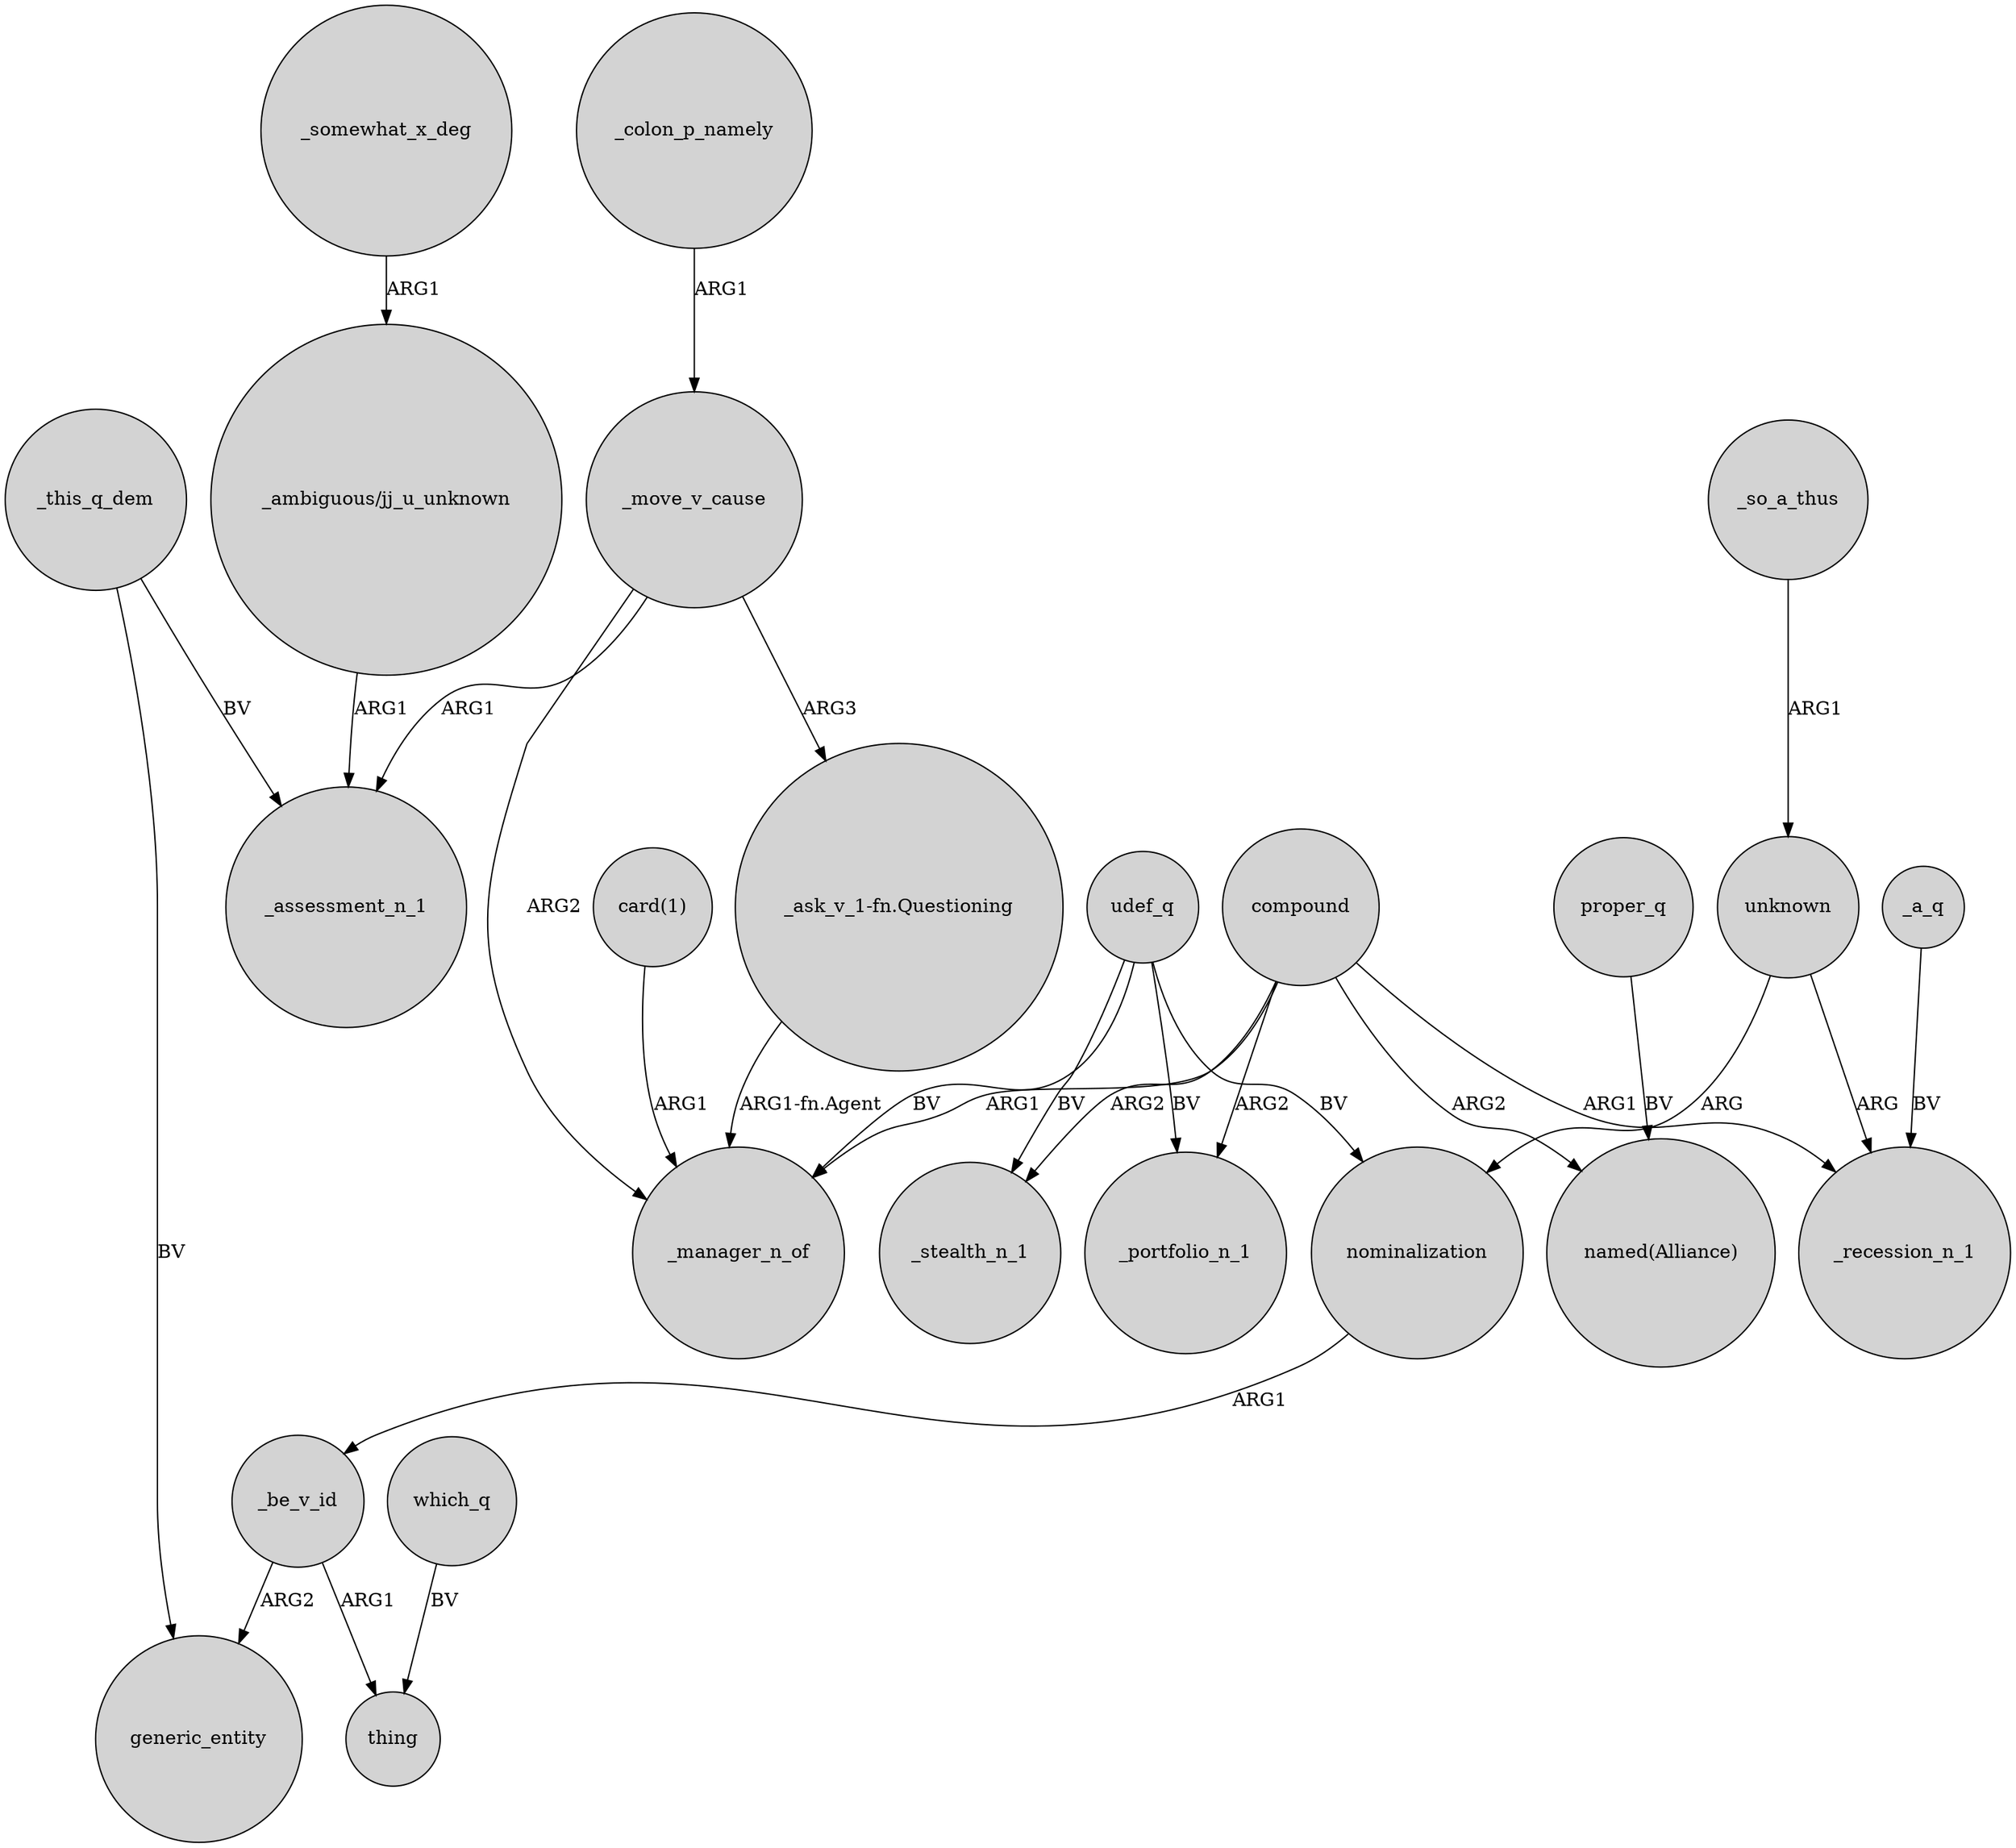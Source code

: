 digraph {
	node [shape=circle style=filled]
	_colon_p_namely -> _move_v_cause [label=ARG1]
	compound -> _manager_n_of [label=ARG1]
	unknown -> nominalization [label=ARG]
	unknown -> _recession_n_1 [label=ARG]
	_move_v_cause -> "_ask_v_1-fn.Questioning" [label=ARG3]
	compound -> _portfolio_n_1 [label=ARG2]
	proper_q -> "named(Alliance)" [label=BV]
	_move_v_cause -> _assessment_n_1 [label=ARG1]
	_be_v_id -> generic_entity [label=ARG2]
	_somewhat_x_deg -> "_ambiguous/jj_u_unknown" [label=ARG1]
	_this_q_dem -> generic_entity [label=BV]
	compound -> "named(Alliance)" [label=ARG2]
	nominalization -> _be_v_id [label=ARG1]
	which_q -> thing [label=BV]
	_be_v_id -> thing [label=ARG1]
	udef_q -> nominalization [label=BV]
	udef_q -> _stealth_n_1 [label=BV]
	"_ambiguous/jj_u_unknown" -> _assessment_n_1 [label=ARG1]
	udef_q -> _manager_n_of [label=BV]
	"card(1)" -> _manager_n_of [label=ARG1]
	_a_q -> _recession_n_1 [label=BV]
	"_ask_v_1-fn.Questioning" -> _manager_n_of [label="ARG1-fn.Agent"]
	compound -> _recession_n_1 [label=ARG1]
	_this_q_dem -> _assessment_n_1 [label=BV]
	_move_v_cause -> _manager_n_of [label=ARG2]
	_so_a_thus -> unknown [label=ARG1]
	udef_q -> _portfolio_n_1 [label=BV]
	compound -> _stealth_n_1 [label=ARG2]
}
